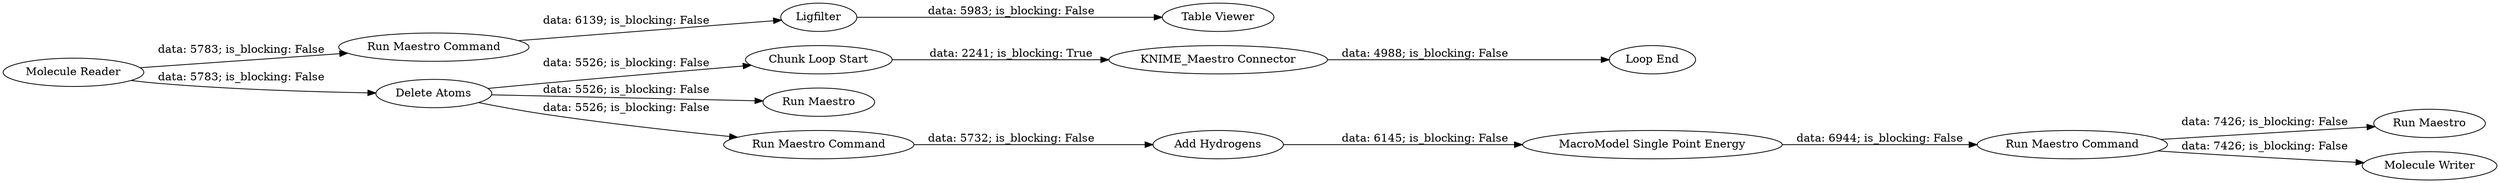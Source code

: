 digraph {
	"4094901760803010618_88" [label="Chunk Loop Start"]
	"4094901760803010618_12" [label="Run Maestro Command"]
	"4094901760803010618_89" [label="Loop End"]
	"4094901760803010618_10147" [label="Run Maestro"]
	"4094901760803010618_15301" [label="Run Maestro Command"]
	"4094901760803010618_9" [label="Run Maestro"]
	"4094901760803010618_87" [label="Molecule Reader"]
	"4094901760803010618_5" [label="Add Hydrogens"]
	"4094901760803010618_15298" [label="Table Viewer"]
	"4094901760803010618_86" [label="Molecule Writer"]
	"4094901760803010618_6" [label="MacroModel Single Point Energy"]
	"4094901760803010618_101" [label=Ligfilter]
	"4094901760803010618_10146" [label="KNIME_Maestro Connector"]
	"4094901760803010618_2" [label="Delete Atoms"]
	"4094901760803010618_11" [label="Run Maestro Command"]
	"4094901760803010618_2" -> "4094901760803010618_88" [label="data: 5526; is_blocking: False"]
	"4094901760803010618_12" -> "4094901760803010618_9" [label="data: 7426; is_blocking: False"]
	"4094901760803010618_87" -> "4094901760803010618_2" [label="data: 5783; is_blocking: False"]
	"4094901760803010618_87" -> "4094901760803010618_15301" [label="data: 5783; is_blocking: False"]
	"4094901760803010618_2" -> "4094901760803010618_10147" [label="data: 5526; is_blocking: False"]
	"4094901760803010618_101" -> "4094901760803010618_15298" [label="data: 5983; is_blocking: False"]
	"4094901760803010618_15301" -> "4094901760803010618_101" [label="data: 6139; is_blocking: False"]
	"4094901760803010618_2" -> "4094901760803010618_11" [label="data: 5526; is_blocking: False"]
	"4094901760803010618_12" -> "4094901760803010618_86" [label="data: 7426; is_blocking: False"]
	"4094901760803010618_88" -> "4094901760803010618_10146" [label="data: 2241; is_blocking: True"]
	"4094901760803010618_6" -> "4094901760803010618_12" [label="data: 6944; is_blocking: False"]
	"4094901760803010618_5" -> "4094901760803010618_6" [label="data: 6145; is_blocking: False"]
	"4094901760803010618_10146" -> "4094901760803010618_89" [label="data: 4988; is_blocking: False"]
	"4094901760803010618_11" -> "4094901760803010618_5" [label="data: 5732; is_blocking: False"]
	rankdir=LR
}
